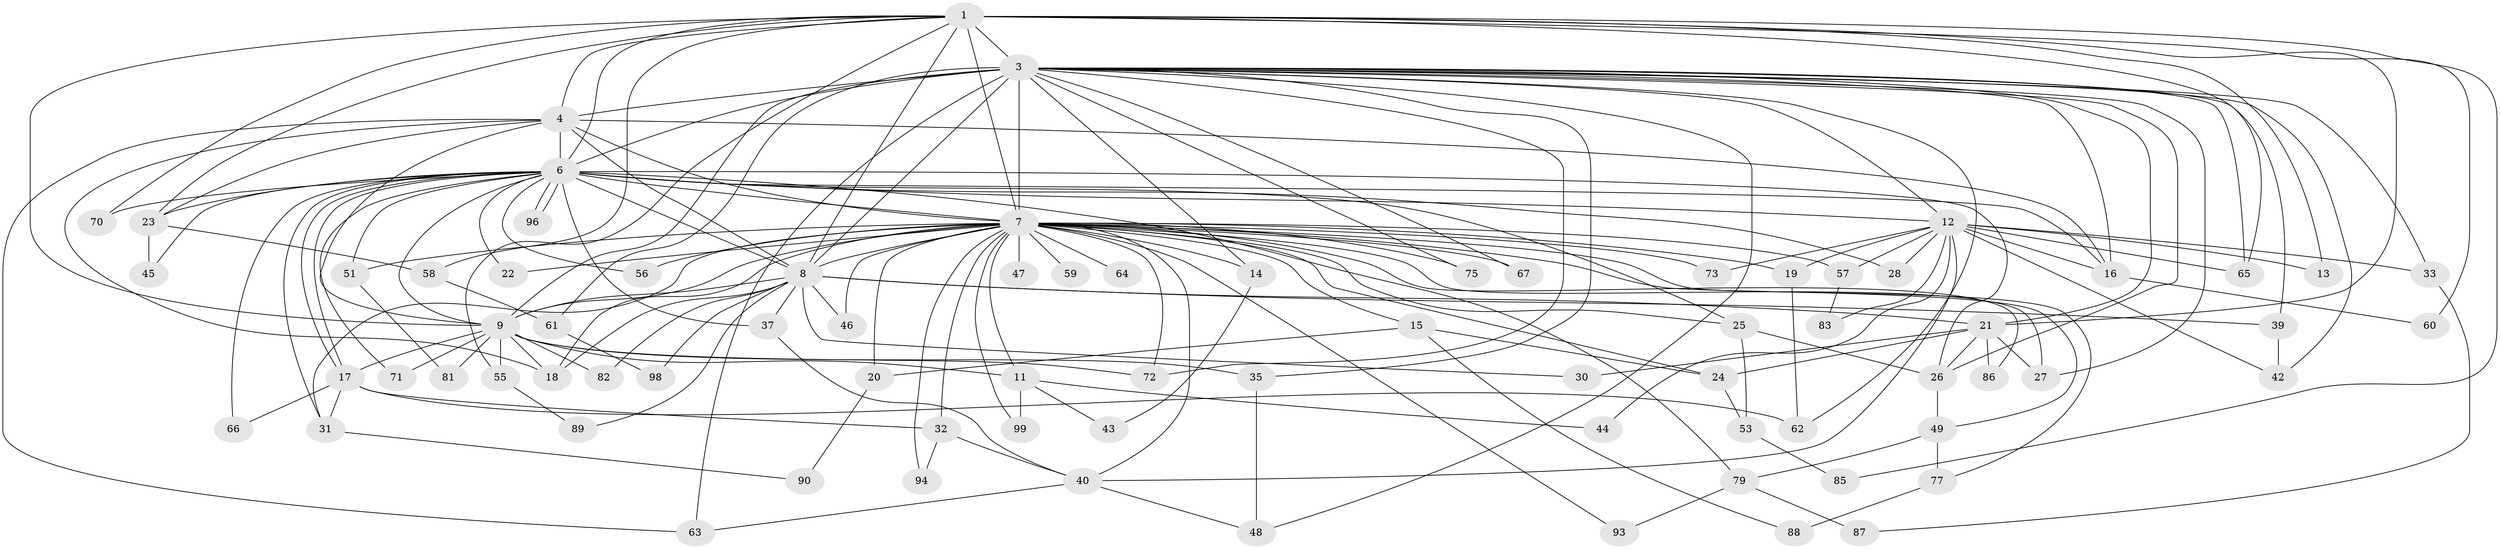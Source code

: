 // original degree distribution, {13: 0.0392156862745098, 14: 0.00980392156862745, 23: 0.00980392156862745, 29: 0.00980392156862745, 22: 0.00980392156862745, 18: 0.00980392156862745, 17: 0.00980392156862745, 32: 0.00980392156862745, 5: 0.058823529411764705, 2: 0.5, 3: 0.2549019607843137, 7: 0.00980392156862745, 8: 0.00980392156862745, 4: 0.049019607843137254, 6: 0.00980392156862745}
// Generated by graph-tools (version 1.1) at 2025/11/02/27/25 16:11:06]
// undirected, 77 vertices, 177 edges
graph export_dot {
graph [start="1"]
  node [color=gray90,style=filled];
  1 [super="+2"];
  3 [super="+5"];
  4 [super="+69"];
  6 [super="+29"];
  7 [super="+10"];
  8 [super="+102"];
  9 [super="+52"];
  11;
  12 [super="+38"];
  13;
  14;
  15;
  16 [super="+91"];
  17;
  18 [super="+74"];
  19 [super="+92"];
  20;
  21 [super="+36"];
  22;
  23 [super="+97"];
  24 [super="+68"];
  25 [super="+34"];
  26 [super="+54"];
  27 [super="+50"];
  28;
  30;
  31 [super="+100"];
  32;
  33;
  35 [super="+76"];
  37 [super="+80"];
  39;
  40 [super="+41"];
  42 [super="+101"];
  43;
  44;
  45;
  46;
  47;
  48;
  49;
  51;
  53;
  55;
  56;
  57;
  58;
  59;
  60;
  61;
  62;
  63;
  64;
  65 [super="+95"];
  66;
  67 [super="+84"];
  70;
  71;
  72 [super="+78"];
  73;
  75;
  77;
  79;
  81;
  82;
  83;
  85;
  86;
  87;
  88;
  89;
  90;
  93;
  94;
  96;
  98;
  99;
  1 -- 3 [weight=4];
  1 -- 4 [weight=2];
  1 -- 6 [weight=2];
  1 -- 7 [weight=4];
  1 -- 8 [weight=2];
  1 -- 9 [weight=2];
  1 -- 13;
  1 -- 55;
  1 -- 58;
  1 -- 85;
  1 -- 65;
  1 -- 70;
  1 -- 21;
  1 -- 23;
  1 -- 60;
  3 -- 4 [weight=2];
  3 -- 6 [weight=2];
  3 -- 7 [weight=4];
  3 -- 8 [weight=2];
  3 -- 9 [weight=2];
  3 -- 12;
  3 -- 26;
  3 -- 27;
  3 -- 33;
  3 -- 35;
  3 -- 39;
  3 -- 48;
  3 -- 61;
  3 -- 62;
  3 -- 63;
  3 -- 65;
  3 -- 75;
  3 -- 72;
  3 -- 14;
  3 -- 16;
  3 -- 67;
  3 -- 42;
  3 -- 21;
  4 -- 6;
  4 -- 7 [weight=2];
  4 -- 8;
  4 -- 9;
  4 -- 18;
  4 -- 23;
  4 -- 16;
  4 -- 63;
  6 -- 7 [weight=2];
  6 -- 8;
  6 -- 9;
  6 -- 12;
  6 -- 16;
  6 -- 17;
  6 -- 17;
  6 -- 22;
  6 -- 23;
  6 -- 26;
  6 -- 28;
  6 -- 31;
  6 -- 37;
  6 -- 45;
  6 -- 51;
  6 -- 56;
  6 -- 66;
  6 -- 70;
  6 -- 71;
  6 -- 79;
  6 -- 96;
  6 -- 96;
  6 -- 25;
  7 -- 8 [weight=2];
  7 -- 9 [weight=2];
  7 -- 14;
  7 -- 19;
  7 -- 20;
  7 -- 31;
  7 -- 59 [weight=2];
  7 -- 67 [weight=2];
  7 -- 73;
  7 -- 77;
  7 -- 86;
  7 -- 93;
  7 -- 94;
  7 -- 64;
  7 -- 11;
  7 -- 75;
  7 -- 15;
  7 -- 18;
  7 -- 22;
  7 -- 24;
  7 -- 25;
  7 -- 32;
  7 -- 99;
  7 -- 46;
  7 -- 47;
  7 -- 49;
  7 -- 51;
  7 -- 56;
  7 -- 57;
  7 -- 40;
  7 -- 27;
  7 -- 72;
  8 -- 9;
  8 -- 21;
  8 -- 30;
  8 -- 37;
  8 -- 39;
  8 -- 46;
  8 -- 82;
  8 -- 89;
  8 -- 98;
  8 -- 18;
  9 -- 11;
  9 -- 35;
  9 -- 55;
  9 -- 71;
  9 -- 72;
  9 -- 81;
  9 -- 82;
  9 -- 17;
  9 -- 18;
  11 -- 43;
  11 -- 44;
  11 -- 99;
  12 -- 13;
  12 -- 19;
  12 -- 28;
  12 -- 33;
  12 -- 40;
  12 -- 44;
  12 -- 57;
  12 -- 73;
  12 -- 83;
  12 -- 65;
  12 -- 16;
  12 -- 42;
  14 -- 43;
  15 -- 20;
  15 -- 88;
  15 -- 24;
  16 -- 60;
  17 -- 32;
  17 -- 62;
  17 -- 66;
  17 -- 31;
  19 -- 62;
  20 -- 90;
  21 -- 24;
  21 -- 27;
  21 -- 30;
  21 -- 86;
  21 -- 26;
  23 -- 45;
  23 -- 58;
  24 -- 53;
  25 -- 53;
  25 -- 26;
  26 -- 49;
  31 -- 90;
  32 -- 40;
  32 -- 94;
  33 -- 87;
  35 -- 48;
  37 -- 40;
  39 -- 42;
  40 -- 48;
  40 -- 63;
  49 -- 77;
  49 -- 79;
  51 -- 81;
  53 -- 85;
  55 -- 89;
  57 -- 83;
  58 -- 61;
  61 -- 98;
  77 -- 88;
  79 -- 87;
  79 -- 93;
}
